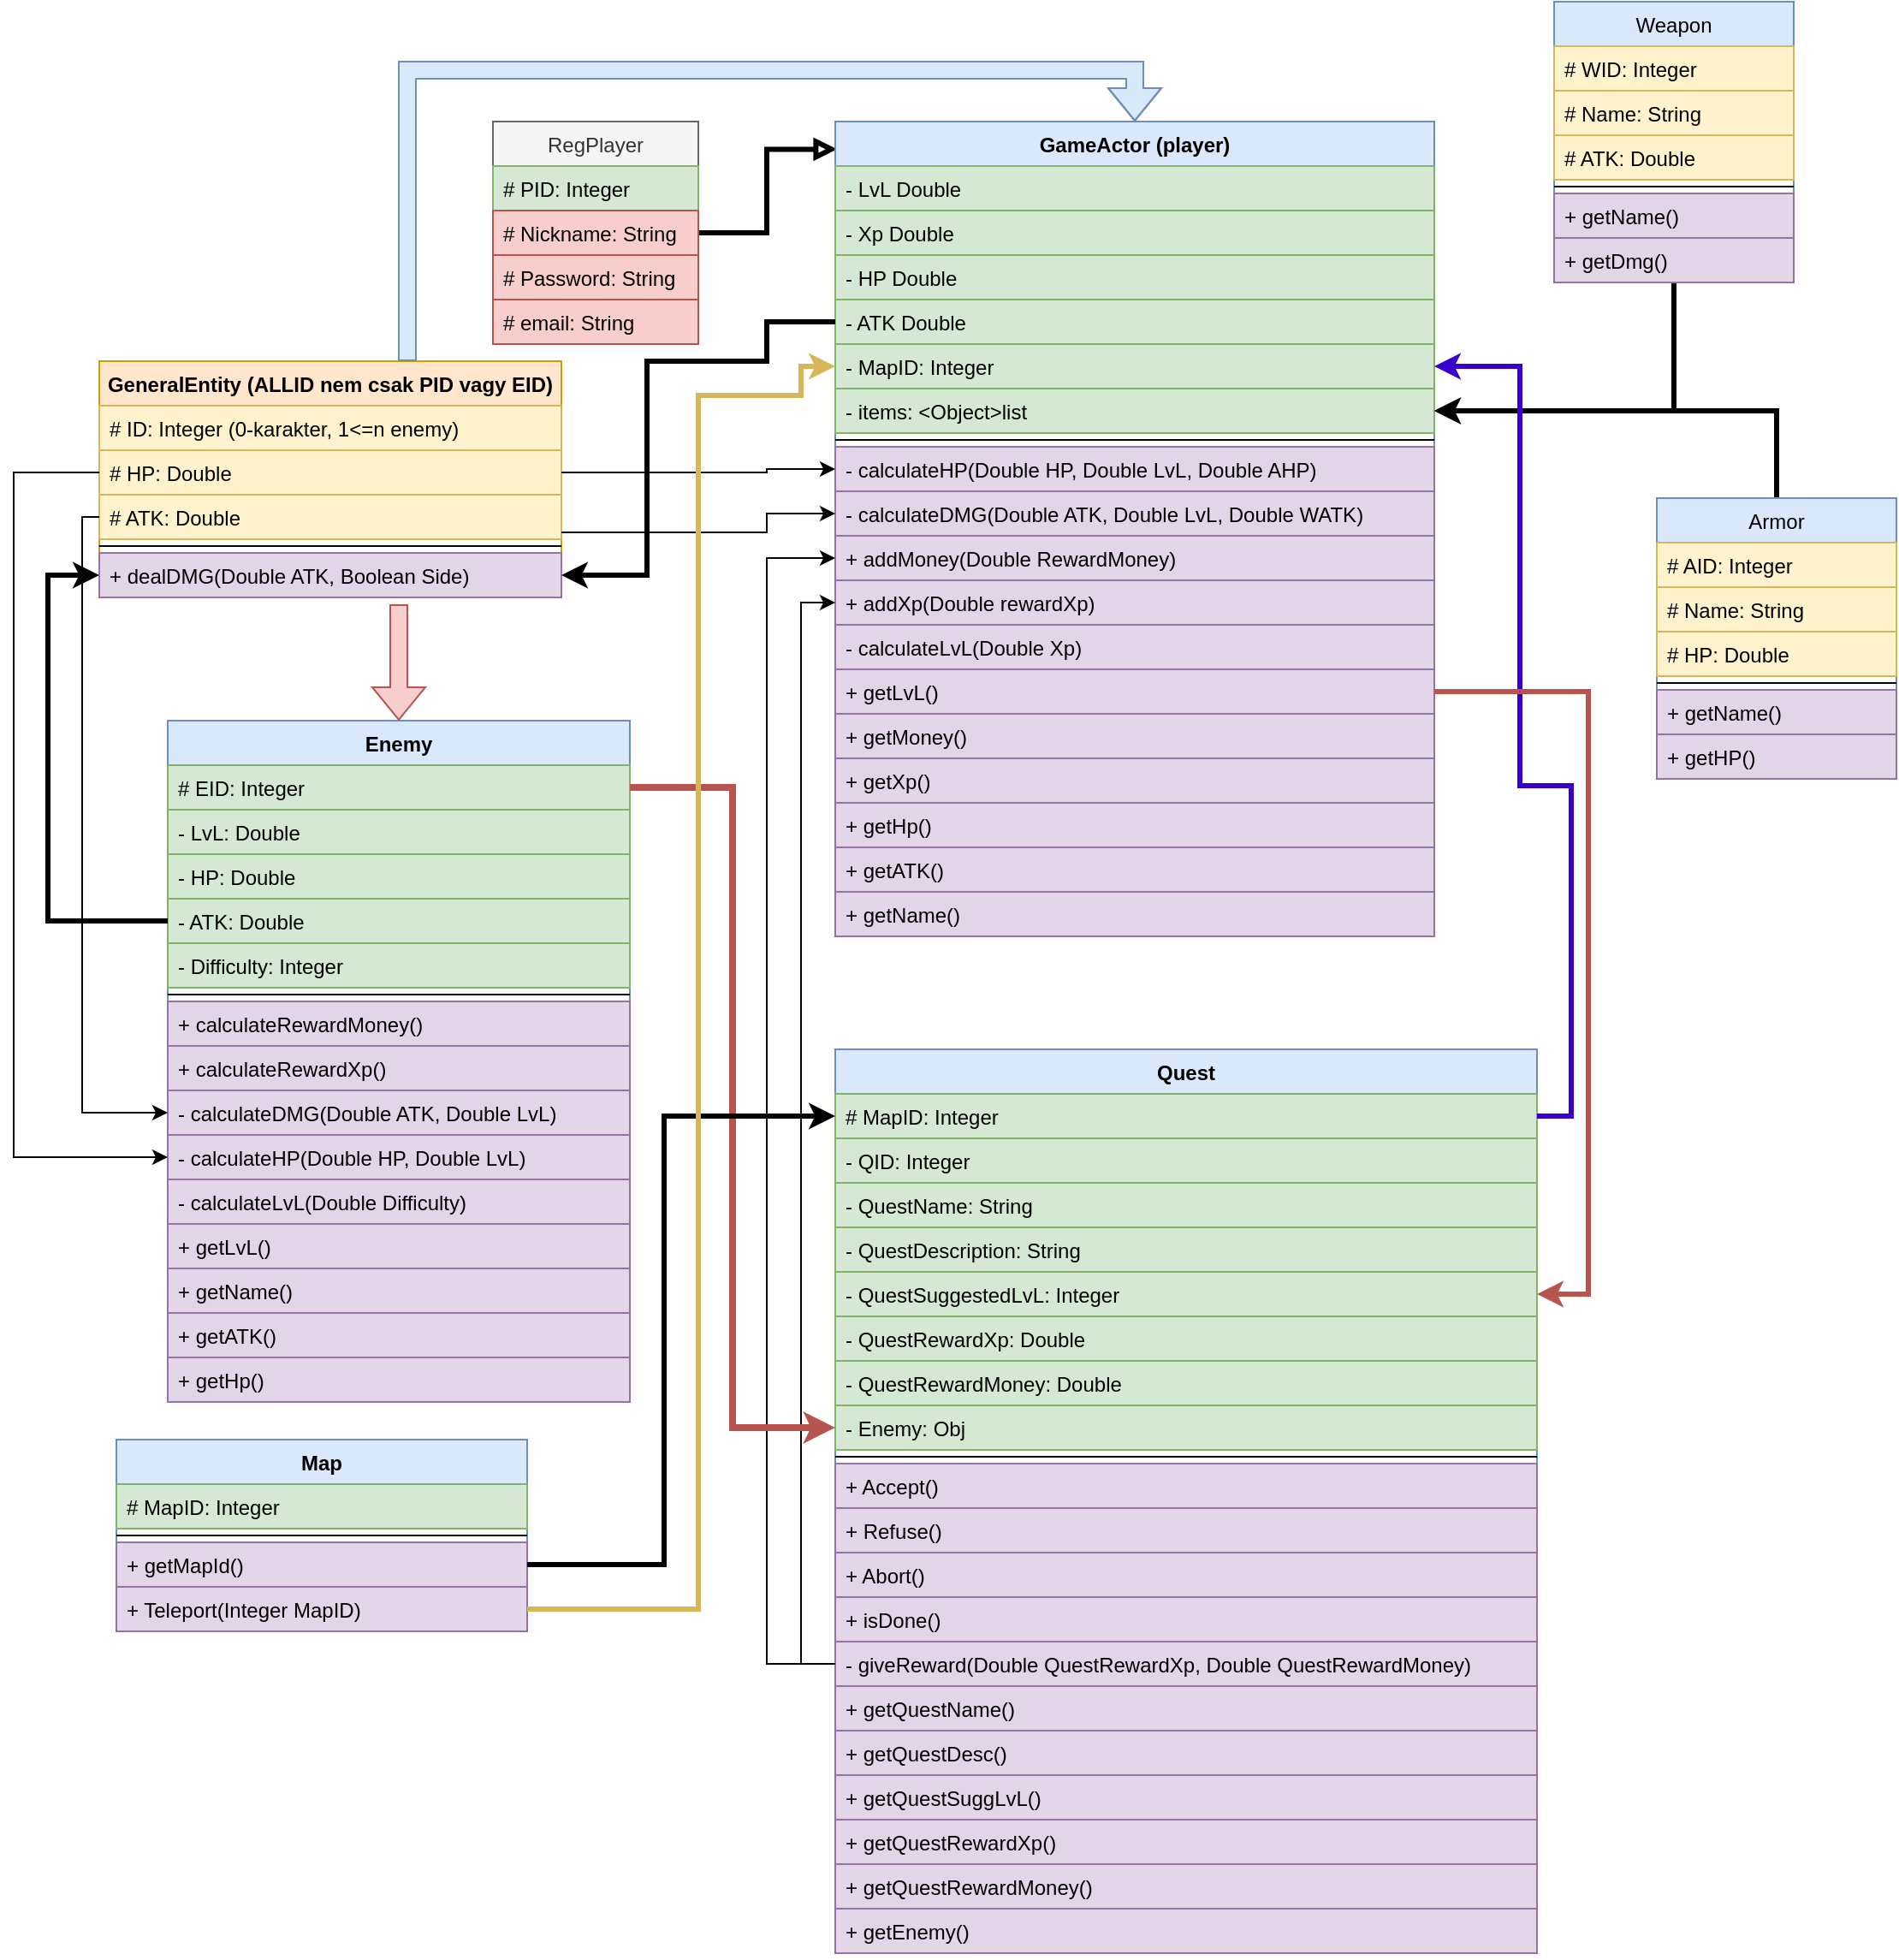 <mxfile version="15.5.9" type="device"><diagram id="xhJjhPDZq72JSDryFc8_" name="Page-1"><mxGraphModel dx="2209" dy="1933" grid="1" gridSize="10" guides="1" tooltips="1" connect="1" arrows="1" fold="1" page="1" pageScale="1" pageWidth="827" pageHeight="1169" math="0" shadow="0"><root><mxCell id="0"/><mxCell id="1" parent="0"/><mxCell id="vzkC4WS_YSAvoAt1lZNc-1" style="edgeStyle=orthogonalEdgeStyle;rounded=0;orthogonalLoop=1;jettySize=auto;html=1;entryX=0.003;entryY=0.034;entryDx=0;entryDy=0;entryPerimeter=0;strokeWidth=3;endArrow=block;endFill=0;" edge="1" parent="1" source="AXgc2tglBZsvaKibk7Cw-1" target="AXgc2tglBZsvaKibk7Cw-5"><mxGeometry relative="1" as="geometry"/></mxCell><mxCell id="AXgc2tglBZsvaKibk7Cw-1" value="RegPlayer" style="swimlane;fontStyle=0;childLayout=stackLayout;horizontal=1;startSize=26;fillColor=#f5f5f5;horizontalStack=0;resizeParent=1;resizeParentMax=0;resizeLast=0;collapsible=1;marginBottom=0;strokeColor=#666666;fontColor=#333333;" parent="1" vertex="1"><mxGeometry width="120" height="130" as="geometry"><mxRectangle x="40" y="80" width="90" height="26" as="alternateBounds"/></mxGeometry></mxCell><mxCell id="AXgc2tglBZsvaKibk7Cw-6" value="# PID: Integer" style="text;strokeColor=#82b366;fillColor=#d5e8d4;align=left;verticalAlign=top;spacingLeft=4;spacingRight=4;overflow=hidden;rotatable=0;points=[[0,0.5],[1,0.5]];portConstraint=eastwest;" parent="AXgc2tglBZsvaKibk7Cw-1" vertex="1"><mxGeometry y="26" width="120" height="26" as="geometry"/></mxCell><mxCell id="AXgc2tglBZsvaKibk7Cw-2" value="# Nickname: String" style="text;strokeColor=#b85450;fillColor=#f8cecc;align=left;verticalAlign=top;spacingLeft=4;spacingRight=4;overflow=hidden;rotatable=0;points=[[0,0.5],[1,0.5]];portConstraint=eastwest;" parent="AXgc2tglBZsvaKibk7Cw-1" vertex="1"><mxGeometry y="52" width="120" height="26" as="geometry"/></mxCell><mxCell id="AXgc2tglBZsvaKibk7Cw-3" value="# Password: String   " style="text;strokeColor=#b85450;fillColor=#f8cecc;align=left;verticalAlign=top;spacingLeft=4;spacingRight=4;overflow=hidden;rotatable=0;points=[[0,0.5],[1,0.5]];portConstraint=eastwest;" parent="AXgc2tglBZsvaKibk7Cw-1" vertex="1"><mxGeometry y="78" width="120" height="26" as="geometry"/></mxCell><mxCell id="AXgc2tglBZsvaKibk7Cw-4" value="# email: String" style="text;strokeColor=#b85450;fillColor=#f8cecc;align=left;verticalAlign=top;spacingLeft=4;spacingRight=4;overflow=hidden;rotatable=0;points=[[0,0.5],[1,0.5]];portConstraint=eastwest;" parent="AXgc2tglBZsvaKibk7Cw-1" vertex="1"><mxGeometry y="104" width="120" height="26" as="geometry"/></mxCell><mxCell id="AXgc2tglBZsvaKibk7Cw-5" value="GameActor (player)" style="swimlane;fontStyle=1;align=center;verticalAlign=top;childLayout=stackLayout;horizontal=1;startSize=26;horizontalStack=0;resizeParent=1;resizeParentMax=0;resizeLast=0;collapsible=1;marginBottom=0;fillColor=#dae8fc;strokeColor=#6c8ebf;" parent="1" vertex="1"><mxGeometry x="200" width="350" height="476" as="geometry"/></mxCell><mxCell id="AXgc2tglBZsvaKibk7Cw-18" value="- LvL Double" style="text;strokeColor=#82b366;fillColor=#d5e8d4;align=left;verticalAlign=top;spacingLeft=4;spacingRight=4;overflow=hidden;rotatable=0;points=[[0,0.5],[1,0.5]];portConstraint=eastwest;" parent="AXgc2tglBZsvaKibk7Cw-5" vertex="1"><mxGeometry y="26" width="350" height="26" as="geometry"/></mxCell><mxCell id="AXgc2tglBZsvaKibk7Cw-14" value="- Xp Double" style="text;strokeColor=#82b366;fillColor=#d5e8d4;align=left;verticalAlign=top;spacingLeft=4;spacingRight=4;overflow=hidden;rotatable=0;points=[[0,0.5],[1,0.5]];portConstraint=eastwest;" parent="AXgc2tglBZsvaKibk7Cw-5" vertex="1"><mxGeometry y="52" width="350" height="26" as="geometry"/></mxCell><mxCell id="AXgc2tglBZsvaKibk7Cw-15" value="- HP Double" style="text;strokeColor=#82b366;fillColor=#d5e8d4;align=left;verticalAlign=top;spacingLeft=4;spacingRight=4;overflow=hidden;rotatable=0;points=[[0,0.5],[1,0.5]];portConstraint=eastwest;" parent="AXgc2tglBZsvaKibk7Cw-5" vertex="1"><mxGeometry y="78" width="350" height="26" as="geometry"/></mxCell><mxCell id="AXgc2tglBZsvaKibk7Cw-16" value="- ATK Double" style="text;strokeColor=#82b366;fillColor=#d5e8d4;align=left;verticalAlign=top;spacingLeft=4;spacingRight=4;overflow=hidden;rotatable=0;points=[[0,0.5],[1,0.5]];portConstraint=eastwest;" parent="AXgc2tglBZsvaKibk7Cw-5" vertex="1"><mxGeometry y="104" width="350" height="26" as="geometry"/></mxCell><mxCell id="AXgc2tglBZsvaKibk7Cw-91" value="- MapID: Integer" style="text;strokeColor=#82b366;fillColor=#d5e8d4;align=left;verticalAlign=top;spacingLeft=4;spacingRight=4;overflow=hidden;rotatable=0;points=[[0,0.5],[1,0.5]];portConstraint=eastwest;" parent="AXgc2tglBZsvaKibk7Cw-5" vertex="1"><mxGeometry y="130" width="350" height="26" as="geometry"/></mxCell><mxCell id="vzkC4WS_YSAvoAt1lZNc-4" value="- items: &lt;Object&gt;list" style="text;strokeColor=#82b366;fillColor=#d5e8d4;align=left;verticalAlign=top;spacingLeft=4;spacingRight=4;overflow=hidden;rotatable=0;points=[[0,0.5],[1,0.5]];portConstraint=eastwest;" vertex="1" parent="AXgc2tglBZsvaKibk7Cw-5"><mxGeometry y="156" width="350" height="26" as="geometry"/></mxCell><mxCell id="AXgc2tglBZsvaKibk7Cw-7" value="" style="line;strokeWidth=1;fillColor=none;align=left;verticalAlign=middle;spacingTop=-1;spacingLeft=3;spacingRight=3;rotatable=0;labelPosition=right;points=[];portConstraint=eastwest;" parent="AXgc2tglBZsvaKibk7Cw-5" vertex="1"><mxGeometry y="182" width="350" height="8" as="geometry"/></mxCell><mxCell id="AXgc2tglBZsvaKibk7Cw-17" value="- calculateHP(Double HP, Double LvL, Double AHP)" style="text;strokeColor=#9673a6;fillColor=#e1d5e7;align=left;verticalAlign=top;spacingLeft=4;spacingRight=4;overflow=hidden;rotatable=0;points=[[0,0.5],[1,0.5]];portConstraint=eastwest;" parent="AXgc2tglBZsvaKibk7Cw-5" vertex="1"><mxGeometry y="190" width="350" height="26" as="geometry"/></mxCell><mxCell id="AXgc2tglBZsvaKibk7Cw-19" value="- calculateDMG(Double ATK, Double LvL, Double WATK)" style="text;strokeColor=#9673a6;fillColor=#e1d5e7;align=left;verticalAlign=top;spacingLeft=4;spacingRight=4;overflow=hidden;rotatable=0;points=[[0,0.5],[1,0.5]];portConstraint=eastwest;" parent="AXgc2tglBZsvaKibk7Cw-5" vertex="1"><mxGeometry y="216" width="350" height="26" as="geometry"/></mxCell><mxCell id="AXgc2tglBZsvaKibk7Cw-9" value="+ addMoney(Double RewardMoney)" style="text;strokeColor=#9673a6;fillColor=#e1d5e7;align=left;verticalAlign=top;spacingLeft=4;spacingRight=4;overflow=hidden;rotatable=0;points=[[0,0.5],[1,0.5]];portConstraint=eastwest;" parent="AXgc2tglBZsvaKibk7Cw-5" vertex="1"><mxGeometry y="242" width="350" height="26" as="geometry"/></mxCell><mxCell id="AXgc2tglBZsvaKibk7Cw-8" value="+ addXp(Double rewardXp)" style="text;strokeColor=#9673a6;fillColor=#e1d5e7;align=left;verticalAlign=top;spacingLeft=4;spacingRight=4;overflow=hidden;rotatable=0;points=[[0,0.5],[1,0.5]];portConstraint=eastwest;" parent="AXgc2tglBZsvaKibk7Cw-5" vertex="1"><mxGeometry y="268" width="350" height="26" as="geometry"/></mxCell><mxCell id="AXgc2tglBZsvaKibk7Cw-10" value="- calculateLvL(Double Xp)" style="text;strokeColor=#9673a6;fillColor=#e1d5e7;align=left;verticalAlign=top;spacingLeft=4;spacingRight=4;overflow=hidden;rotatable=0;points=[[0,0.5],[1,0.5]];portConstraint=eastwest;" parent="AXgc2tglBZsvaKibk7Cw-5" vertex="1"><mxGeometry y="294" width="350" height="26" as="geometry"/></mxCell><mxCell id="AXgc2tglBZsvaKibk7Cw-68" value="+ getLvL()" style="text;strokeColor=#9673a6;fillColor=#e1d5e7;align=left;verticalAlign=top;spacingLeft=4;spacingRight=4;overflow=hidden;rotatable=0;points=[[0,0.5],[1,0.5]];portConstraint=eastwest;" parent="AXgc2tglBZsvaKibk7Cw-5" vertex="1"><mxGeometry y="320" width="350" height="26" as="geometry"/></mxCell><mxCell id="AXgc2tglBZsvaKibk7Cw-69" value="+ getMoney()" style="text;strokeColor=#9673a6;fillColor=#e1d5e7;align=left;verticalAlign=top;spacingLeft=4;spacingRight=4;overflow=hidden;rotatable=0;points=[[0,0.5],[1,0.5]];portConstraint=eastwest;" parent="AXgc2tglBZsvaKibk7Cw-5" vertex="1"><mxGeometry y="346" width="350" height="26" as="geometry"/></mxCell><mxCell id="AXgc2tglBZsvaKibk7Cw-70" value="+ getXp()" style="text;strokeColor=#9673a6;fillColor=#e1d5e7;align=left;verticalAlign=top;spacingLeft=4;spacingRight=4;overflow=hidden;rotatable=0;points=[[0,0.5],[1,0.5]];portConstraint=eastwest;" parent="AXgc2tglBZsvaKibk7Cw-5" vertex="1"><mxGeometry y="372" width="350" height="26" as="geometry"/></mxCell><mxCell id="AXgc2tglBZsvaKibk7Cw-71" value="+ getHp()" style="text;strokeColor=#9673a6;fillColor=#e1d5e7;align=left;verticalAlign=top;spacingLeft=4;spacingRight=4;overflow=hidden;rotatable=0;points=[[0,0.5],[1,0.5]];portConstraint=eastwest;" parent="AXgc2tglBZsvaKibk7Cw-5" vertex="1"><mxGeometry y="398" width="350" height="26" as="geometry"/></mxCell><mxCell id="AXgc2tglBZsvaKibk7Cw-72" value="+ getATK()" style="text;strokeColor=#9673a6;fillColor=#e1d5e7;align=left;verticalAlign=top;spacingLeft=4;spacingRight=4;overflow=hidden;rotatable=0;points=[[0,0.5],[1,0.5]];portConstraint=eastwest;" parent="AXgc2tglBZsvaKibk7Cw-5" vertex="1"><mxGeometry y="424" width="350" height="26" as="geometry"/></mxCell><mxCell id="AXgc2tglBZsvaKibk7Cw-73" value="+ getName()" style="text;strokeColor=#9673a6;fillColor=#e1d5e7;align=left;verticalAlign=top;spacingLeft=4;spacingRight=4;overflow=hidden;rotatable=0;points=[[0,0.5],[1,0.5]];portConstraint=eastwest;" parent="AXgc2tglBZsvaKibk7Cw-5" vertex="1"><mxGeometry y="450" width="350" height="26" as="geometry"/></mxCell><mxCell id="vzkC4WS_YSAvoAt1lZNc-5" style="edgeStyle=orthogonalEdgeStyle;rounded=0;orthogonalLoop=1;jettySize=auto;html=1;endArrow=classic;endFill=1;strokeWidth=3;" edge="1" parent="1" source="AXgc2tglBZsvaKibk7Cw-27" target="vzkC4WS_YSAvoAt1lZNc-4"><mxGeometry relative="1" as="geometry"/></mxCell><mxCell id="AXgc2tglBZsvaKibk7Cw-27" value="Weapon" style="swimlane;fontStyle=0;childLayout=stackLayout;horizontal=1;startSize=26;fillColor=#dae8fc;horizontalStack=0;resizeParent=1;resizeParentMax=0;resizeLast=0;collapsible=1;marginBottom=0;strokeColor=#6c8ebf;" parent="1" vertex="1"><mxGeometry x="620" y="-70" width="140" height="164" as="geometry"/></mxCell><mxCell id="AXgc2tglBZsvaKibk7Cw-30" value="# WID: Integer" style="text;strokeColor=#d6b656;fillColor=#fff2cc;align=left;verticalAlign=top;spacingLeft=4;spacingRight=4;overflow=hidden;rotatable=0;points=[[0,0.5],[1,0.5]];portConstraint=eastwest;" parent="AXgc2tglBZsvaKibk7Cw-27" vertex="1"><mxGeometry y="26" width="140" height="26" as="geometry"/></mxCell><mxCell id="AXgc2tglBZsvaKibk7Cw-28" value="# Name: String" style="text;strokeColor=#d6b656;fillColor=#fff2cc;align=left;verticalAlign=top;spacingLeft=4;spacingRight=4;overflow=hidden;rotatable=0;points=[[0,0.5],[1,0.5]];portConstraint=eastwest;" parent="AXgc2tglBZsvaKibk7Cw-27" vertex="1"><mxGeometry y="52" width="140" height="26" as="geometry"/></mxCell><mxCell id="AXgc2tglBZsvaKibk7Cw-29" value="# ATK: Double" style="text;strokeColor=#d6b656;fillColor=#fff2cc;align=left;verticalAlign=top;spacingLeft=4;spacingRight=4;overflow=hidden;rotatable=0;points=[[0,0.5],[1,0.5]];portConstraint=eastwest;" parent="AXgc2tglBZsvaKibk7Cw-27" vertex="1"><mxGeometry y="78" width="140" height="26" as="geometry"/></mxCell><mxCell id="vzkC4WS_YSAvoAt1lZNc-7" value="" style="line;strokeWidth=1;fillColor=none;align=left;verticalAlign=middle;spacingTop=-1;spacingLeft=3;spacingRight=3;rotatable=0;labelPosition=right;points=[];portConstraint=eastwest;" vertex="1" parent="AXgc2tglBZsvaKibk7Cw-27"><mxGeometry y="104" width="140" height="8" as="geometry"/></mxCell><mxCell id="vzkC4WS_YSAvoAt1lZNc-9" value="+ getName()" style="text;strokeColor=#9673a6;fillColor=#e1d5e7;align=left;verticalAlign=top;spacingLeft=4;spacingRight=4;overflow=hidden;rotatable=0;points=[[0,0.5],[1,0.5]];portConstraint=eastwest;" vertex="1" parent="AXgc2tglBZsvaKibk7Cw-27"><mxGeometry y="112" width="140" height="26" as="geometry"/></mxCell><mxCell id="vzkC4WS_YSAvoAt1lZNc-10" value="+ getDmg()" style="text;strokeColor=#9673a6;fillColor=#e1d5e7;align=left;verticalAlign=top;spacingLeft=4;spacingRight=4;overflow=hidden;rotatable=0;points=[[0,0.5],[1,0.5]];portConstraint=eastwest;" vertex="1" parent="AXgc2tglBZsvaKibk7Cw-27"><mxGeometry y="138" width="140" height="26" as="geometry"/></mxCell><mxCell id="vzkC4WS_YSAvoAt1lZNc-6" style="edgeStyle=orthogonalEdgeStyle;rounded=0;orthogonalLoop=1;jettySize=auto;html=1;endArrow=classic;endFill=1;strokeWidth=3;" edge="1" parent="1" source="AXgc2tglBZsvaKibk7Cw-33" target="vzkC4WS_YSAvoAt1lZNc-4"><mxGeometry relative="1" as="geometry"/></mxCell><mxCell id="AXgc2tglBZsvaKibk7Cw-33" value="Armor" style="swimlane;fontStyle=0;childLayout=stackLayout;horizontal=1;startSize=26;fillColor=#dae8fc;horizontalStack=0;resizeParent=1;resizeParentMax=0;resizeLast=0;collapsible=1;marginBottom=0;strokeColor=#6c8ebf;" parent="1" vertex="1"><mxGeometry x="680" y="220" width="140" height="164" as="geometry"/></mxCell><mxCell id="AXgc2tglBZsvaKibk7Cw-34" value="# AID: Integer" style="text;strokeColor=#d6b656;fillColor=#fff2cc;align=left;verticalAlign=top;spacingLeft=4;spacingRight=4;overflow=hidden;rotatable=0;points=[[0,0.5],[1,0.5]];portConstraint=eastwest;" parent="AXgc2tglBZsvaKibk7Cw-33" vertex="1"><mxGeometry y="26" width="140" height="26" as="geometry"/></mxCell><mxCell id="AXgc2tglBZsvaKibk7Cw-35" value="# Name: String" style="text;strokeColor=#d6b656;fillColor=#fff2cc;align=left;verticalAlign=top;spacingLeft=4;spacingRight=4;overflow=hidden;rotatable=0;points=[[0,0.5],[1,0.5]];portConstraint=eastwest;" parent="AXgc2tglBZsvaKibk7Cw-33" vertex="1"><mxGeometry y="52" width="140" height="26" as="geometry"/></mxCell><mxCell id="AXgc2tglBZsvaKibk7Cw-36" value="# HP: Double" style="text;strokeColor=#d6b656;fillColor=#fff2cc;align=left;verticalAlign=top;spacingLeft=4;spacingRight=4;overflow=hidden;rotatable=0;points=[[0,0.5],[1,0.5]];portConstraint=eastwest;" parent="AXgc2tglBZsvaKibk7Cw-33" vertex="1"><mxGeometry y="78" width="140" height="26" as="geometry"/></mxCell><mxCell id="vzkC4WS_YSAvoAt1lZNc-8" value="" style="line;strokeWidth=1;fillColor=none;align=left;verticalAlign=middle;spacingTop=-1;spacingLeft=3;spacingRight=3;rotatable=0;labelPosition=right;points=[];portConstraint=eastwest;" vertex="1" parent="AXgc2tglBZsvaKibk7Cw-33"><mxGeometry y="104" width="140" height="8" as="geometry"/></mxCell><mxCell id="vzkC4WS_YSAvoAt1lZNc-12" value="+ getName()" style="text;strokeColor=#9673a6;fillColor=#e1d5e7;align=left;verticalAlign=top;spacingLeft=4;spacingRight=4;overflow=hidden;rotatable=0;points=[[0,0.5],[1,0.5]];portConstraint=eastwest;" vertex="1" parent="AXgc2tglBZsvaKibk7Cw-33"><mxGeometry y="112" width="140" height="26" as="geometry"/></mxCell><mxCell id="vzkC4WS_YSAvoAt1lZNc-13" value="+ getHP()" style="text;strokeColor=#9673a6;fillColor=#e1d5e7;align=left;verticalAlign=top;spacingLeft=4;spacingRight=4;overflow=hidden;rotatable=0;points=[[0,0.5],[1,0.5]];portConstraint=eastwest;" vertex="1" parent="AXgc2tglBZsvaKibk7Cw-33"><mxGeometry y="138" width="140" height="26" as="geometry"/></mxCell><mxCell id="AXgc2tglBZsvaKibk7Cw-45" value="GeneralEntity (ALLID nem csak PID vagy EID)" style="swimlane;fontStyle=1;align=center;verticalAlign=top;childLayout=stackLayout;horizontal=1;startSize=26;horizontalStack=0;resizeParent=1;resizeParentMax=0;resizeLast=0;collapsible=1;marginBottom=0;fillColor=#ffe6cc;strokeColor=#d79b00;" parent="1" vertex="1"><mxGeometry x="-230" y="140" width="270" height="138" as="geometry"/></mxCell><mxCell id="AXgc2tglBZsvaKibk7Cw-50" value="# ID: Integer (0-karakter, 1&lt;=n enemy)" style="text;strokeColor=#d6b656;fillColor=#fff2cc;align=left;verticalAlign=top;spacingLeft=4;spacingRight=4;overflow=hidden;rotatable=0;points=[[0,0.5],[1,0.5]];portConstraint=eastwest;" parent="AXgc2tglBZsvaKibk7Cw-45" vertex="1"><mxGeometry y="26" width="270" height="26" as="geometry"/></mxCell><mxCell id="AXgc2tglBZsvaKibk7Cw-46" value="# HP: Double" style="text;strokeColor=#d6b656;fillColor=#fff2cc;align=left;verticalAlign=top;spacingLeft=4;spacingRight=4;overflow=hidden;rotatable=0;points=[[0,0.5],[1,0.5]];portConstraint=eastwest;" parent="AXgc2tglBZsvaKibk7Cw-45" vertex="1"><mxGeometry y="52" width="270" height="26" as="geometry"/></mxCell><mxCell id="AXgc2tglBZsvaKibk7Cw-49" value="# ATK: Double" style="text;strokeColor=#d6b656;fillColor=#fff2cc;align=left;verticalAlign=top;spacingLeft=4;spacingRight=4;overflow=hidden;rotatable=0;points=[[0,0.5],[1,0.5]];portConstraint=eastwest;" parent="AXgc2tglBZsvaKibk7Cw-45" vertex="1"><mxGeometry y="78" width="270" height="26" as="geometry"/></mxCell><mxCell id="AXgc2tglBZsvaKibk7Cw-80" value="" style="line;strokeWidth=1;fillColor=none;align=left;verticalAlign=middle;spacingTop=-1;spacingLeft=3;spacingRight=3;rotatable=0;labelPosition=right;points=[];portConstraint=eastwest;" parent="AXgc2tglBZsvaKibk7Cw-45" vertex="1"><mxGeometry y="104" width="270" height="8" as="geometry"/></mxCell><mxCell id="AXgc2tglBZsvaKibk7Cw-81" value="+ dealDMG(Double ATK, Boolean Side)" style="text;strokeColor=#9673a6;fillColor=#e1d5e7;align=left;verticalAlign=top;spacingLeft=4;spacingRight=4;overflow=hidden;rotatable=0;points=[[0,0.5],[1,0.5]];portConstraint=eastwest;" parent="AXgc2tglBZsvaKibk7Cw-45" vertex="1"><mxGeometry y="112" width="270" height="26" as="geometry"/></mxCell><mxCell id="AXgc2tglBZsvaKibk7Cw-53" style="edgeStyle=orthogonalEdgeStyle;rounded=0;orthogonalLoop=1;jettySize=auto;html=1;" parent="1" source="AXgc2tglBZsvaKibk7Cw-46" target="AXgc2tglBZsvaKibk7Cw-17" edge="1"><mxGeometry relative="1" as="geometry"><mxPoint x="170" y="230" as="targetPoint"/><Array as="points"><mxPoint x="160" y="205"/><mxPoint x="160" y="203"/></Array></mxGeometry></mxCell><mxCell id="AXgc2tglBZsvaKibk7Cw-54" style="edgeStyle=orthogonalEdgeStyle;rounded=0;orthogonalLoop=1;jettySize=auto;html=1;" parent="1" source="AXgc2tglBZsvaKibk7Cw-49" target="AXgc2tglBZsvaKibk7Cw-19" edge="1"><mxGeometry relative="1" as="geometry"><Array as="points"><mxPoint x="160" y="240"/><mxPoint x="160" y="229"/></Array></mxGeometry></mxCell><mxCell id="AXgc2tglBZsvaKibk7Cw-55" value="Enemy" style="swimlane;fontStyle=1;align=center;verticalAlign=top;childLayout=stackLayout;horizontal=1;startSize=26;horizontalStack=0;resizeParent=1;resizeParentMax=0;resizeLast=0;collapsible=1;marginBottom=0;fillColor=#dae8fc;strokeColor=#6c8ebf;" parent="1" vertex="1"><mxGeometry x="-190" y="350" width="270" height="398" as="geometry"/></mxCell><mxCell id="AXgc2tglBZsvaKibk7Cw-56" value="# EID: Integer" style="text;strokeColor=#82b366;fillColor=#d5e8d4;align=left;verticalAlign=top;spacingLeft=4;spacingRight=4;overflow=hidden;rotatable=0;points=[[0,0.5],[1,0.5]];portConstraint=eastwest;" parent="AXgc2tglBZsvaKibk7Cw-55" vertex="1"><mxGeometry y="26" width="270" height="26" as="geometry"/></mxCell><mxCell id="AXgc2tglBZsvaKibk7Cw-78" value="- LvL: Double" style="text;strokeColor=#82b366;fillColor=#d5e8d4;align=left;verticalAlign=top;spacingLeft=4;spacingRight=4;overflow=hidden;rotatable=0;points=[[0,0.5],[1,0.5]];portConstraint=eastwest;" parent="AXgc2tglBZsvaKibk7Cw-55" vertex="1"><mxGeometry y="52" width="270" height="26" as="geometry"/></mxCell><mxCell id="AXgc2tglBZsvaKibk7Cw-62" value="- HP: Double" style="text;strokeColor=#82b366;fillColor=#d5e8d4;align=left;verticalAlign=top;spacingLeft=4;spacingRight=4;overflow=hidden;rotatable=0;points=[[0,0.5],[1,0.5]];portConstraint=eastwest;" parent="AXgc2tglBZsvaKibk7Cw-55" vertex="1"><mxGeometry y="78" width="270" height="26" as="geometry"/></mxCell><mxCell id="AXgc2tglBZsvaKibk7Cw-63" value="- ATK: Double" style="text;strokeColor=#82b366;fillColor=#d5e8d4;align=left;verticalAlign=top;spacingLeft=4;spacingRight=4;overflow=hidden;rotatable=0;points=[[0,0.5],[1,0.5]];portConstraint=eastwest;" parent="AXgc2tglBZsvaKibk7Cw-55" vertex="1"><mxGeometry y="104" width="270" height="26" as="geometry"/></mxCell><mxCell id="AXgc2tglBZsvaKibk7Cw-64" value="- Difficulty: Integer" style="text;strokeColor=#82b366;fillColor=#d5e8d4;align=left;verticalAlign=top;spacingLeft=4;spacingRight=4;overflow=hidden;rotatable=0;points=[[0,0.5],[1,0.5]];portConstraint=eastwest;" parent="AXgc2tglBZsvaKibk7Cw-55" vertex="1"><mxGeometry y="130" width="270" height="26" as="geometry"/></mxCell><mxCell id="AXgc2tglBZsvaKibk7Cw-57" value="" style="line;strokeWidth=1;fillColor=none;align=left;verticalAlign=middle;spacingTop=-1;spacingLeft=3;spacingRight=3;rotatable=0;labelPosition=right;points=[];portConstraint=eastwest;" parent="AXgc2tglBZsvaKibk7Cw-55" vertex="1"><mxGeometry y="156" width="270" height="8" as="geometry"/></mxCell><mxCell id="AXgc2tglBZsvaKibk7Cw-66" value="+ calculateRewardMoney()" style="text;strokeColor=#9673a6;fillColor=#e1d5e7;align=left;verticalAlign=top;spacingLeft=4;spacingRight=4;overflow=hidden;rotatable=0;points=[[0,0.5],[1,0.5]];portConstraint=eastwest;" parent="AXgc2tglBZsvaKibk7Cw-55" vertex="1"><mxGeometry y="164" width="270" height="26" as="geometry"/></mxCell><mxCell id="AXgc2tglBZsvaKibk7Cw-58" value="+ calculateRewardXp()" style="text;strokeColor=#9673a6;fillColor=#e1d5e7;align=left;verticalAlign=top;spacingLeft=4;spacingRight=4;overflow=hidden;rotatable=0;points=[[0,0.5],[1,0.5]];portConstraint=eastwest;" parent="AXgc2tglBZsvaKibk7Cw-55" vertex="1"><mxGeometry y="190" width="270" height="26" as="geometry"/></mxCell><mxCell id="AXgc2tglBZsvaKibk7Cw-75" value="- calculateDMG(Double ATK, Double LvL)" style="text;strokeColor=#9673a6;fillColor=#e1d5e7;align=left;verticalAlign=top;spacingLeft=4;spacingRight=4;overflow=hidden;rotatable=0;points=[[0,0.5],[1,0.5]];portConstraint=eastwest;" parent="AXgc2tglBZsvaKibk7Cw-55" vertex="1"><mxGeometry y="216" width="270" height="26" as="geometry"/></mxCell><mxCell id="AXgc2tglBZsvaKibk7Cw-74" value="- calculateHP(Double HP, Double LvL)" style="text;strokeColor=#9673a6;fillColor=#e1d5e7;align=left;verticalAlign=top;spacingLeft=4;spacingRight=4;overflow=hidden;rotatable=0;points=[[0,0.5],[1,0.5]];portConstraint=eastwest;" parent="AXgc2tglBZsvaKibk7Cw-55" vertex="1"><mxGeometry y="242" width="270" height="26" as="geometry"/></mxCell><mxCell id="AXgc2tglBZsvaKibk7Cw-79" value="- calculateLvL(Double Difficulty)" style="text;strokeColor=#9673a6;fillColor=#e1d5e7;align=left;verticalAlign=top;spacingLeft=4;spacingRight=4;overflow=hidden;rotatable=0;points=[[0,0.5],[1,0.5]];portConstraint=eastwest;" parent="AXgc2tglBZsvaKibk7Cw-55" vertex="1"><mxGeometry y="268" width="270" height="26" as="geometry"/></mxCell><mxCell id="AXgc2tglBZsvaKibk7Cw-82" value="+ getLvL()" style="text;strokeColor=#9673a6;fillColor=#e1d5e7;align=left;verticalAlign=top;spacingLeft=4;spacingRight=4;overflow=hidden;rotatable=0;points=[[0,0.5],[1,0.5]];portConstraint=eastwest;" parent="AXgc2tglBZsvaKibk7Cw-55" vertex="1"><mxGeometry y="294" width="270" height="26" as="geometry"/></mxCell><mxCell id="AXgc2tglBZsvaKibk7Cw-85" value="+ getName()" style="text;strokeColor=#9673a6;fillColor=#e1d5e7;align=left;verticalAlign=top;spacingLeft=4;spacingRight=4;overflow=hidden;rotatable=0;points=[[0,0.5],[1,0.5]];portConstraint=eastwest;" parent="AXgc2tglBZsvaKibk7Cw-55" vertex="1"><mxGeometry y="320" width="270" height="26" as="geometry"/></mxCell><mxCell id="AXgc2tglBZsvaKibk7Cw-84" value="+ getATK()" style="text;strokeColor=#9673a6;fillColor=#e1d5e7;align=left;verticalAlign=top;spacingLeft=4;spacingRight=4;overflow=hidden;rotatable=0;points=[[0,0.5],[1,0.5]];portConstraint=eastwest;" parent="AXgc2tglBZsvaKibk7Cw-55" vertex="1"><mxGeometry y="346" width="270" height="26" as="geometry"/></mxCell><mxCell id="AXgc2tglBZsvaKibk7Cw-83" value="+ getHp()" style="text;strokeColor=#9673a6;fillColor=#e1d5e7;align=left;verticalAlign=top;spacingLeft=4;spacingRight=4;overflow=hidden;rotatable=0;points=[[0,0.5],[1,0.5]];portConstraint=eastwest;" parent="AXgc2tglBZsvaKibk7Cw-55" vertex="1"><mxGeometry y="372" width="270" height="26" as="geometry"/></mxCell><mxCell id="AXgc2tglBZsvaKibk7Cw-59" style="edgeStyle=orthogonalEdgeStyle;rounded=0;orthogonalLoop=1;jettySize=auto;html=1;shape=flexArrow;fillColor=#dae8fc;strokeColor=#6c8ebf;" parent="1" target="AXgc2tglBZsvaKibk7Cw-5" edge="1"><mxGeometry relative="1" as="geometry"><mxPoint x="-50" y="140" as="sourcePoint"/><Array as="points"><mxPoint x="-50" y="140"/><mxPoint x="-50" y="-30"/><mxPoint x="375" y="-30"/></Array></mxGeometry></mxCell><mxCell id="AXgc2tglBZsvaKibk7Cw-60" style="edgeStyle=orthogonalEdgeStyle;shape=flexArrow;rounded=0;orthogonalLoop=1;jettySize=auto;html=1;fillColor=#f8cecc;strokeColor=#b85450;" parent="1" target="AXgc2tglBZsvaKibk7Cw-55" edge="1"><mxGeometry relative="1" as="geometry"><mxPoint x="-55" y="282" as="sourcePoint"/><Array as="points"><mxPoint x="-55" y="282"/></Array></mxGeometry></mxCell><mxCell id="AXgc2tglBZsvaKibk7Cw-76" style="edgeStyle=orthogonalEdgeStyle;rounded=0;orthogonalLoop=1;jettySize=auto;html=1;entryX=0;entryY=0.5;entryDx=0;entryDy=0;" parent="1" source="AXgc2tglBZsvaKibk7Cw-49" target="AXgc2tglBZsvaKibk7Cw-75" edge="1"><mxGeometry relative="1" as="geometry"><Array as="points"><mxPoint x="-240" y="231"/><mxPoint x="-240" y="579"/></Array></mxGeometry></mxCell><mxCell id="AXgc2tglBZsvaKibk7Cw-77" style="edgeStyle=orthogonalEdgeStyle;rounded=0;orthogonalLoop=1;jettySize=auto;html=1;entryX=0;entryY=0.5;entryDx=0;entryDy=0;" parent="1" source="AXgc2tglBZsvaKibk7Cw-46" target="AXgc2tglBZsvaKibk7Cw-74" edge="1"><mxGeometry relative="1" as="geometry"><Array as="points"><mxPoint x="-280" y="205"/><mxPoint x="-280" y="605"/></Array></mxGeometry></mxCell><mxCell id="AXgc2tglBZsvaKibk7Cw-87" value="Quest" style="swimlane;fontStyle=1;align=center;verticalAlign=top;childLayout=stackLayout;horizontal=1;startSize=26;horizontalStack=0;resizeParent=1;resizeParentMax=0;resizeLast=0;collapsible=1;marginBottom=0;fillColor=#dae8fc;strokeColor=#6c8ebf;" parent="1" vertex="1"><mxGeometry x="200" y="542" width="410" height="528" as="geometry"/></mxCell><mxCell id="AXgc2tglBZsvaKibk7Cw-88" value="# MapID: Integer" style="text;strokeColor=#82b366;fillColor=#d5e8d4;align=left;verticalAlign=top;spacingLeft=4;spacingRight=4;overflow=hidden;rotatable=0;points=[[0,0.5],[1,0.5]];portConstraint=eastwest;" parent="AXgc2tglBZsvaKibk7Cw-87" vertex="1"><mxGeometry y="26" width="410" height="26" as="geometry"/></mxCell><mxCell id="AXgc2tglBZsvaKibk7Cw-105" value="- QID: Integer" style="text;strokeColor=#82b366;fillColor=#d5e8d4;align=left;verticalAlign=top;spacingLeft=4;spacingRight=4;overflow=hidden;rotatable=0;points=[[0,0.5],[1,0.5]];portConstraint=eastwest;" parent="AXgc2tglBZsvaKibk7Cw-87" vertex="1"><mxGeometry y="52" width="410" height="26" as="geometry"/></mxCell><mxCell id="AXgc2tglBZsvaKibk7Cw-106" value="- QuestName: String" style="text;strokeColor=#82b366;fillColor=#d5e8d4;align=left;verticalAlign=top;spacingLeft=4;spacingRight=4;overflow=hidden;rotatable=0;points=[[0,0.5],[1,0.5]];portConstraint=eastwest;" parent="AXgc2tglBZsvaKibk7Cw-87" vertex="1"><mxGeometry y="78" width="410" height="26" as="geometry"/></mxCell><mxCell id="AXgc2tglBZsvaKibk7Cw-107" value="- QuestDescription: String" style="text;strokeColor=#82b366;fillColor=#d5e8d4;align=left;verticalAlign=top;spacingLeft=4;spacingRight=4;overflow=hidden;rotatable=0;points=[[0,0.5],[1,0.5]];portConstraint=eastwest;" parent="AXgc2tglBZsvaKibk7Cw-87" vertex="1"><mxGeometry y="104" width="410" height="26" as="geometry"/></mxCell><mxCell id="AXgc2tglBZsvaKibk7Cw-108" value="- QuestSuggestedLvL: Integer" style="text;strokeColor=#82b366;fillColor=#d5e8d4;align=left;verticalAlign=top;spacingLeft=4;spacingRight=4;overflow=hidden;rotatable=0;points=[[0,0.5],[1,0.5]];portConstraint=eastwest;" parent="AXgc2tglBZsvaKibk7Cw-87" vertex="1"><mxGeometry y="130" width="410" height="26" as="geometry"/></mxCell><mxCell id="AXgc2tglBZsvaKibk7Cw-109" value="- QuestRewardXp: Double" style="text;strokeColor=#82b366;fillColor=#d5e8d4;align=left;verticalAlign=top;spacingLeft=4;spacingRight=4;overflow=hidden;rotatable=0;points=[[0,0.5],[1,0.5]];portConstraint=eastwest;" parent="AXgc2tglBZsvaKibk7Cw-87" vertex="1"><mxGeometry y="156" width="410" height="26" as="geometry"/></mxCell><mxCell id="AXgc2tglBZsvaKibk7Cw-110" value="- QuestRewardMoney: Double" style="text;strokeColor=#82b366;fillColor=#d5e8d4;align=left;verticalAlign=top;spacingLeft=4;spacingRight=4;overflow=hidden;rotatable=0;points=[[0,0.5],[1,0.5]];portConstraint=eastwest;" parent="AXgc2tglBZsvaKibk7Cw-87" vertex="1"><mxGeometry y="182" width="410" height="26" as="geometry"/></mxCell><mxCell id="AXgc2tglBZsvaKibk7Cw-115" value="- Enemy: Obj" style="text;strokeColor=#82b366;fillColor=#d5e8d4;align=left;verticalAlign=top;spacingLeft=4;spacingRight=4;overflow=hidden;rotatable=0;points=[[0,0.5],[1,0.5]];portConstraint=eastwest;" parent="AXgc2tglBZsvaKibk7Cw-87" vertex="1"><mxGeometry y="208" width="410" height="26" as="geometry"/></mxCell><mxCell id="AXgc2tglBZsvaKibk7Cw-89" value="" style="line;strokeWidth=1;fillColor=none;align=left;verticalAlign=middle;spacingTop=-1;spacingLeft=3;spacingRight=3;rotatable=0;labelPosition=right;points=[];portConstraint=eastwest;" parent="AXgc2tglBZsvaKibk7Cw-87" vertex="1"><mxGeometry y="234" width="410" height="8" as="geometry"/></mxCell><mxCell id="AXgc2tglBZsvaKibk7Cw-95" value="+ Accept()" style="text;strokeColor=#9673a6;fillColor=#e1d5e7;align=left;verticalAlign=top;spacingLeft=4;spacingRight=4;overflow=hidden;rotatable=0;points=[[0,0.5],[1,0.5]];portConstraint=eastwest;" parent="AXgc2tglBZsvaKibk7Cw-87" vertex="1"><mxGeometry y="242" width="410" height="26" as="geometry"/></mxCell><mxCell id="AXgc2tglBZsvaKibk7Cw-96" value="+ Refuse()" style="text;strokeColor=#9673a6;fillColor=#e1d5e7;align=left;verticalAlign=top;spacingLeft=4;spacingRight=4;overflow=hidden;rotatable=0;points=[[0,0.5],[1,0.5]];portConstraint=eastwest;" parent="AXgc2tglBZsvaKibk7Cw-87" vertex="1"><mxGeometry y="268" width="410" height="26" as="geometry"/></mxCell><mxCell id="AXgc2tglBZsvaKibk7Cw-97" value="+ Abort()" style="text;strokeColor=#9673a6;fillColor=#e1d5e7;align=left;verticalAlign=top;spacingLeft=4;spacingRight=4;overflow=hidden;rotatable=0;points=[[0,0.5],[1,0.5]];portConstraint=eastwest;" parent="AXgc2tglBZsvaKibk7Cw-87" vertex="1"><mxGeometry y="294" width="410" height="26" as="geometry"/></mxCell><mxCell id="AXgc2tglBZsvaKibk7Cw-98" value="+ isDone()" style="text;strokeColor=#9673a6;fillColor=#e1d5e7;align=left;verticalAlign=top;spacingLeft=4;spacingRight=4;overflow=hidden;rotatable=0;points=[[0,0.5],[1,0.5]];portConstraint=eastwest;" parent="AXgc2tglBZsvaKibk7Cw-87" vertex="1"><mxGeometry y="320" width="410" height="26" as="geometry"/></mxCell><mxCell id="AXgc2tglBZsvaKibk7Cw-99" value="- giveReward(Double QuestRewardXp, Double QuestRewardMoney)" style="text;strokeColor=#9673a6;fillColor=#e1d5e7;align=left;verticalAlign=top;spacingLeft=4;spacingRight=4;overflow=hidden;rotatable=0;points=[[0,0.5],[1,0.5]];portConstraint=eastwest;" parent="AXgc2tglBZsvaKibk7Cw-87" vertex="1"><mxGeometry y="346" width="410" height="26" as="geometry"/></mxCell><mxCell id="AXgc2tglBZsvaKibk7Cw-125" value="+ getQuestName()" style="text;strokeColor=#9673a6;fillColor=#e1d5e7;align=left;verticalAlign=top;spacingLeft=4;spacingRight=4;overflow=hidden;rotatable=0;points=[[0,0.5],[1,0.5]];portConstraint=eastwest;" parent="AXgc2tglBZsvaKibk7Cw-87" vertex="1"><mxGeometry y="372" width="410" height="26" as="geometry"/></mxCell><mxCell id="AXgc2tglBZsvaKibk7Cw-126" value="+ getQuestDesc()" style="text;strokeColor=#9673a6;fillColor=#e1d5e7;align=left;verticalAlign=top;spacingLeft=4;spacingRight=4;overflow=hidden;rotatable=0;points=[[0,0.5],[1,0.5]];portConstraint=eastwest;" parent="AXgc2tglBZsvaKibk7Cw-87" vertex="1"><mxGeometry y="398" width="410" height="26" as="geometry"/></mxCell><mxCell id="AXgc2tglBZsvaKibk7Cw-127" value="+ getQuestSuggLvL()" style="text;strokeColor=#9673a6;fillColor=#e1d5e7;align=left;verticalAlign=top;spacingLeft=4;spacingRight=4;overflow=hidden;rotatable=0;points=[[0,0.5],[1,0.5]];portConstraint=eastwest;" parent="AXgc2tglBZsvaKibk7Cw-87" vertex="1"><mxGeometry y="424" width="410" height="26" as="geometry"/></mxCell><mxCell id="AXgc2tglBZsvaKibk7Cw-128" value="+ getQuestRewardXp()" style="text;strokeColor=#9673a6;fillColor=#e1d5e7;align=left;verticalAlign=top;spacingLeft=4;spacingRight=4;overflow=hidden;rotatable=0;points=[[0,0.5],[1,0.5]];portConstraint=eastwest;" parent="AXgc2tglBZsvaKibk7Cw-87" vertex="1"><mxGeometry y="450" width="410" height="26" as="geometry"/></mxCell><mxCell id="AXgc2tglBZsvaKibk7Cw-129" value="+ getQuestRewardMoney()" style="text;strokeColor=#9673a6;fillColor=#e1d5e7;align=left;verticalAlign=top;spacingLeft=4;spacingRight=4;overflow=hidden;rotatable=0;points=[[0,0.5],[1,0.5]];portConstraint=eastwest;" parent="AXgc2tglBZsvaKibk7Cw-87" vertex="1"><mxGeometry y="476" width="410" height="26" as="geometry"/></mxCell><mxCell id="AXgc2tglBZsvaKibk7Cw-130" value="+ getEnemy()" style="text;strokeColor=#9673a6;fillColor=#e1d5e7;align=left;verticalAlign=top;spacingLeft=4;spacingRight=4;overflow=hidden;rotatable=0;points=[[0,0.5],[1,0.5]];portConstraint=eastwest;" parent="AXgc2tglBZsvaKibk7Cw-87" vertex="1"><mxGeometry y="502" width="410" height="26" as="geometry"/></mxCell><mxCell id="AXgc2tglBZsvaKibk7Cw-94" style="edgeStyle=orthogonalEdgeStyle;rounded=0;orthogonalLoop=1;jettySize=auto;html=1;fillColor=#6a00ff;strokeColor=#3700CC;strokeWidth=3;" parent="1" source="AXgc2tglBZsvaKibk7Cw-88" target="AXgc2tglBZsvaKibk7Cw-91" edge="1"><mxGeometry relative="1" as="geometry"><Array as="points"><mxPoint x="630" y="581"/><mxPoint x="630" y="388"/><mxPoint x="600" y="388"/><mxPoint x="600" y="143"/></Array></mxGeometry></mxCell><mxCell id="AXgc2tglBZsvaKibk7Cw-112" style="edgeStyle=orthogonalEdgeStyle;rounded=0;orthogonalLoop=1;jettySize=auto;html=1;exitX=0;exitY=0.5;exitDx=0;exitDy=0;entryX=0;entryY=0.5;entryDx=0;entryDy=0;" parent="1" source="AXgc2tglBZsvaKibk7Cw-99" target="AXgc2tglBZsvaKibk7Cw-8" edge="1"><mxGeometry relative="1" as="geometry"/></mxCell><mxCell id="AXgc2tglBZsvaKibk7Cw-113" style="edgeStyle=orthogonalEdgeStyle;rounded=0;orthogonalLoop=1;jettySize=auto;html=1;entryX=0;entryY=0.5;entryDx=0;entryDy=0;" parent="1" source="AXgc2tglBZsvaKibk7Cw-99" target="AXgc2tglBZsvaKibk7Cw-9" edge="1"><mxGeometry relative="1" as="geometry"><Array as="points"><mxPoint x="160" y="901"/><mxPoint x="160" y="255"/></Array></mxGeometry></mxCell><mxCell id="AXgc2tglBZsvaKibk7Cw-114" style="edgeStyle=orthogonalEdgeStyle;rounded=0;orthogonalLoop=1;jettySize=auto;html=1;entryX=1;entryY=0.5;entryDx=0;entryDy=0;fillColor=#f8cecc;strokeColor=#b85450;strokeWidth=3;" parent="1" source="AXgc2tglBZsvaKibk7Cw-68" target="AXgc2tglBZsvaKibk7Cw-108" edge="1"><mxGeometry relative="1" as="geometry"><Array as="points"><mxPoint x="640" y="333"/><mxPoint x="640" y="685"/></Array></mxGeometry></mxCell><mxCell id="AXgc2tglBZsvaKibk7Cw-116" style="edgeStyle=orthogonalEdgeStyle;rounded=0;orthogonalLoop=1;jettySize=auto;html=1;entryX=0;entryY=0.5;entryDx=0;entryDy=0;fillColor=#f8cecc;strokeColor=#b85450;strokeWidth=4;" parent="1" source="AXgc2tglBZsvaKibk7Cw-56" target="AXgc2tglBZsvaKibk7Cw-115" edge="1"><mxGeometry relative="1" as="geometry"/></mxCell><mxCell id="AXgc2tglBZsvaKibk7Cw-117" value="Map" style="swimlane;fontStyle=1;align=center;verticalAlign=top;childLayout=stackLayout;horizontal=1;startSize=26;horizontalStack=0;resizeParent=1;resizeParentMax=0;resizeLast=0;collapsible=1;marginBottom=0;fillColor=#dae8fc;strokeColor=#6c8ebf;" parent="1" vertex="1"><mxGeometry x="-220" y="770" width="240" height="112" as="geometry"/></mxCell><mxCell id="AXgc2tglBZsvaKibk7Cw-118" value="# MapID: Integer" style="text;strokeColor=#82b366;fillColor=#d5e8d4;align=left;verticalAlign=top;spacingLeft=4;spacingRight=4;overflow=hidden;rotatable=0;points=[[0,0.5],[1,0.5]];portConstraint=eastwest;" parent="AXgc2tglBZsvaKibk7Cw-117" vertex="1"><mxGeometry y="26" width="240" height="26" as="geometry"/></mxCell><mxCell id="AXgc2tglBZsvaKibk7Cw-119" value="" style="line;strokeWidth=1;fillColor=none;align=left;verticalAlign=middle;spacingTop=-1;spacingLeft=3;spacingRight=3;rotatable=0;labelPosition=right;points=[];portConstraint=eastwest;" parent="AXgc2tglBZsvaKibk7Cw-117" vertex="1"><mxGeometry y="52" width="240" height="8" as="geometry"/></mxCell><mxCell id="AXgc2tglBZsvaKibk7Cw-120" value="+ getMapId()" style="text;strokeColor=#9673a6;fillColor=#e1d5e7;align=left;verticalAlign=top;spacingLeft=4;spacingRight=4;overflow=hidden;rotatable=0;points=[[0,0.5],[1,0.5]];portConstraint=eastwest;" parent="AXgc2tglBZsvaKibk7Cw-117" vertex="1"><mxGeometry y="60" width="240" height="26" as="geometry"/></mxCell><mxCell id="AXgc2tglBZsvaKibk7Cw-90" value="+ Teleport(Integer MapID)" style="text;strokeColor=#9673a6;fillColor=#e1d5e7;align=left;verticalAlign=top;spacingLeft=4;spacingRight=4;overflow=hidden;rotatable=0;points=[[0,0.5],[1,0.5]];portConstraint=eastwest;" parent="AXgc2tglBZsvaKibk7Cw-117" vertex="1"><mxGeometry y="86" width="240" height="26" as="geometry"/></mxCell><mxCell id="AXgc2tglBZsvaKibk7Cw-121" style="edgeStyle=orthogonalEdgeStyle;rounded=0;orthogonalLoop=1;jettySize=auto;html=1;entryX=0;entryY=0.5;entryDx=0;entryDy=0;strokeWidth=3;" parent="1" source="AXgc2tglBZsvaKibk7Cw-120" target="AXgc2tglBZsvaKibk7Cw-88" edge="1"><mxGeometry relative="1" as="geometry"><Array as="points"><mxPoint x="100" y="843"/><mxPoint x="100" y="581"/></Array></mxGeometry></mxCell><mxCell id="AXgc2tglBZsvaKibk7Cw-122" style="edgeStyle=orthogonalEdgeStyle;rounded=0;orthogonalLoop=1;jettySize=auto;html=1;entryX=0;entryY=0.5;entryDx=0;entryDy=0;strokeWidth=3;fillColor=#fff2cc;strokeColor=#d6b656;" parent="1" source="AXgc2tglBZsvaKibk7Cw-90" target="AXgc2tglBZsvaKibk7Cw-91" edge="1"><mxGeometry relative="1" as="geometry"><Array as="points"><mxPoint x="120" y="869"/><mxPoint x="120" y="160"/><mxPoint x="180" y="160"/><mxPoint x="180" y="143"/></Array></mxGeometry></mxCell><mxCell id="AXgc2tglBZsvaKibk7Cw-123" style="edgeStyle=orthogonalEdgeStyle;rounded=0;orthogonalLoop=1;jettySize=auto;html=1;entryX=1;entryY=0.5;entryDx=0;entryDy=0;strokeWidth=3;" parent="1" source="AXgc2tglBZsvaKibk7Cw-16" target="AXgc2tglBZsvaKibk7Cw-81" edge="1"><mxGeometry relative="1" as="geometry"><Array as="points"><mxPoint x="160" y="117"/><mxPoint x="160" y="140"/><mxPoint x="90" y="140"/><mxPoint x="90" y="265"/></Array></mxGeometry></mxCell><mxCell id="AXgc2tglBZsvaKibk7Cw-124" style="edgeStyle=orthogonalEdgeStyle;rounded=0;orthogonalLoop=1;jettySize=auto;html=1;entryX=0;entryY=0.5;entryDx=0;entryDy=0;strokeWidth=3;" parent="1" source="AXgc2tglBZsvaKibk7Cw-63" target="AXgc2tglBZsvaKibk7Cw-81" edge="1"><mxGeometry relative="1" as="geometry"><Array as="points"><mxPoint x="-260" y="467"/><mxPoint x="-260" y="265"/></Array></mxGeometry></mxCell></root></mxGraphModel></diagram></mxfile>